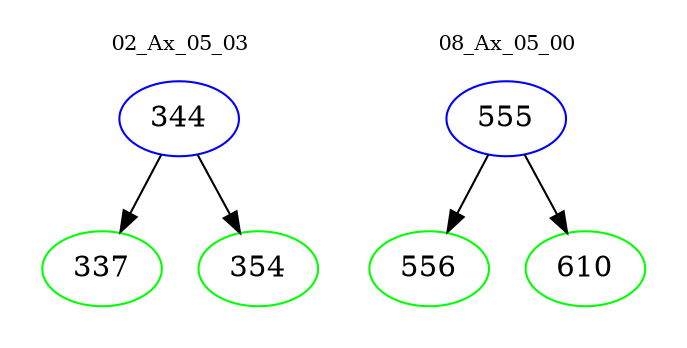 digraph{
subgraph cluster_0 {
color = white
label = "02_Ax_05_03";
fontsize=10;
T0_344 [label="344", color="blue"]
T0_344 -> T0_337 [color="black"]
T0_337 [label="337", color="green"]
T0_344 -> T0_354 [color="black"]
T0_354 [label="354", color="green"]
}
subgraph cluster_1 {
color = white
label = "08_Ax_05_00";
fontsize=10;
T1_555 [label="555", color="blue"]
T1_555 -> T1_556 [color="black"]
T1_556 [label="556", color="green"]
T1_555 -> T1_610 [color="black"]
T1_610 [label="610", color="green"]
}
}
